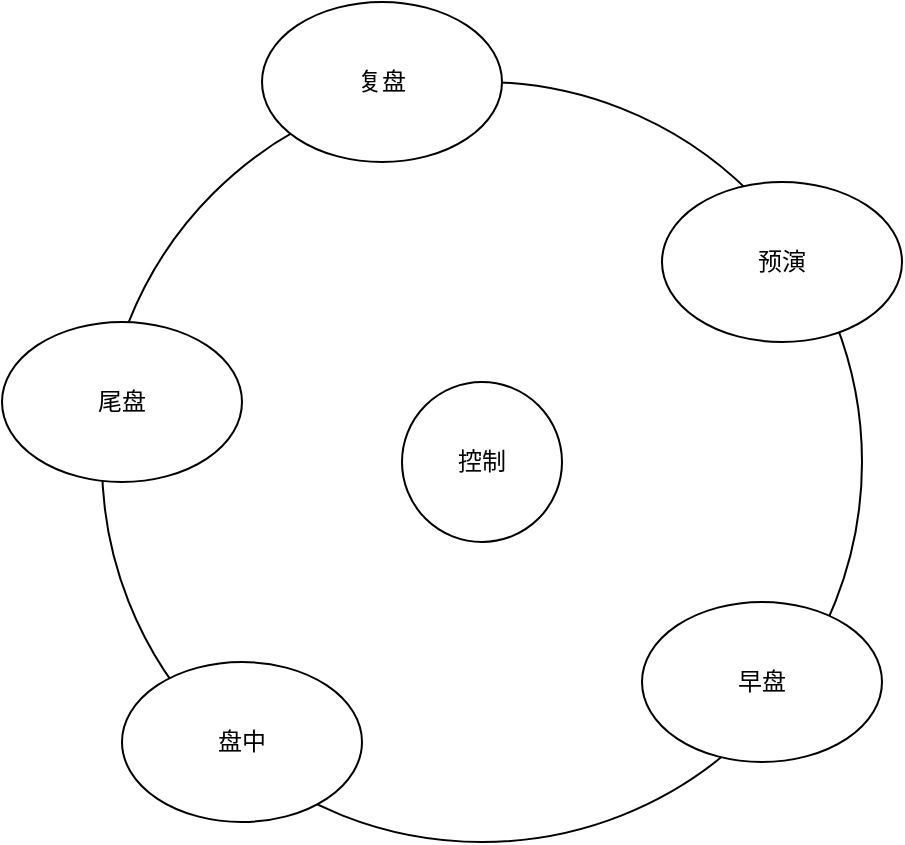 <mxfile version="19.0.0" type="github">
  <diagram id="CZqT0WE6nhhmUmoGfS8v" name="Page-1">
    <mxGraphModel dx="1422" dy="800" grid="1" gridSize="10" guides="1" tooltips="1" connect="1" arrows="1" fold="1" page="1" pageScale="1" pageWidth="827" pageHeight="1169" math="0" shadow="0">
      <root>
        <mxCell id="0" />
        <mxCell id="1" parent="0" />
        <mxCell id="51AcIGDu4LFwf1CdxuWd-12" value="" style="ellipse;whiteSpace=wrap;html=1;aspect=fixed;" vertex="1" parent="1">
          <mxGeometry x="200" y="630" width="380" height="380" as="geometry" />
        </mxCell>
        <mxCell id="51AcIGDu4LFwf1CdxuWd-1" value="复盘" style="ellipse;whiteSpace=wrap;html=1;" vertex="1" parent="1">
          <mxGeometry x="280" y="590" width="120" height="80" as="geometry" />
        </mxCell>
        <mxCell id="51AcIGDu4LFwf1CdxuWd-2" value="预演" style="ellipse;whiteSpace=wrap;html=1;" vertex="1" parent="1">
          <mxGeometry x="480" y="680" width="120" height="80" as="geometry" />
        </mxCell>
        <mxCell id="51AcIGDu4LFwf1CdxuWd-3" value="早盘" style="ellipse;whiteSpace=wrap;html=1;" vertex="1" parent="1">
          <mxGeometry x="470" y="890" width="120" height="80" as="geometry" />
        </mxCell>
        <mxCell id="51AcIGDu4LFwf1CdxuWd-4" value="盘中" style="ellipse;whiteSpace=wrap;html=1;" vertex="1" parent="1">
          <mxGeometry x="210" y="920" width="120" height="80" as="geometry" />
        </mxCell>
        <mxCell id="51AcIGDu4LFwf1CdxuWd-5" value="尾盘" style="ellipse;whiteSpace=wrap;html=1;" vertex="1" parent="1">
          <mxGeometry x="150" y="750" width="120" height="80" as="geometry" />
        </mxCell>
        <mxCell id="51AcIGDu4LFwf1CdxuWd-11" value="控制" style="ellipse;whiteSpace=wrap;html=1;aspect=fixed;" vertex="1" parent="1">
          <mxGeometry x="350" y="780" width="80" height="80" as="geometry" />
        </mxCell>
      </root>
    </mxGraphModel>
  </diagram>
</mxfile>
